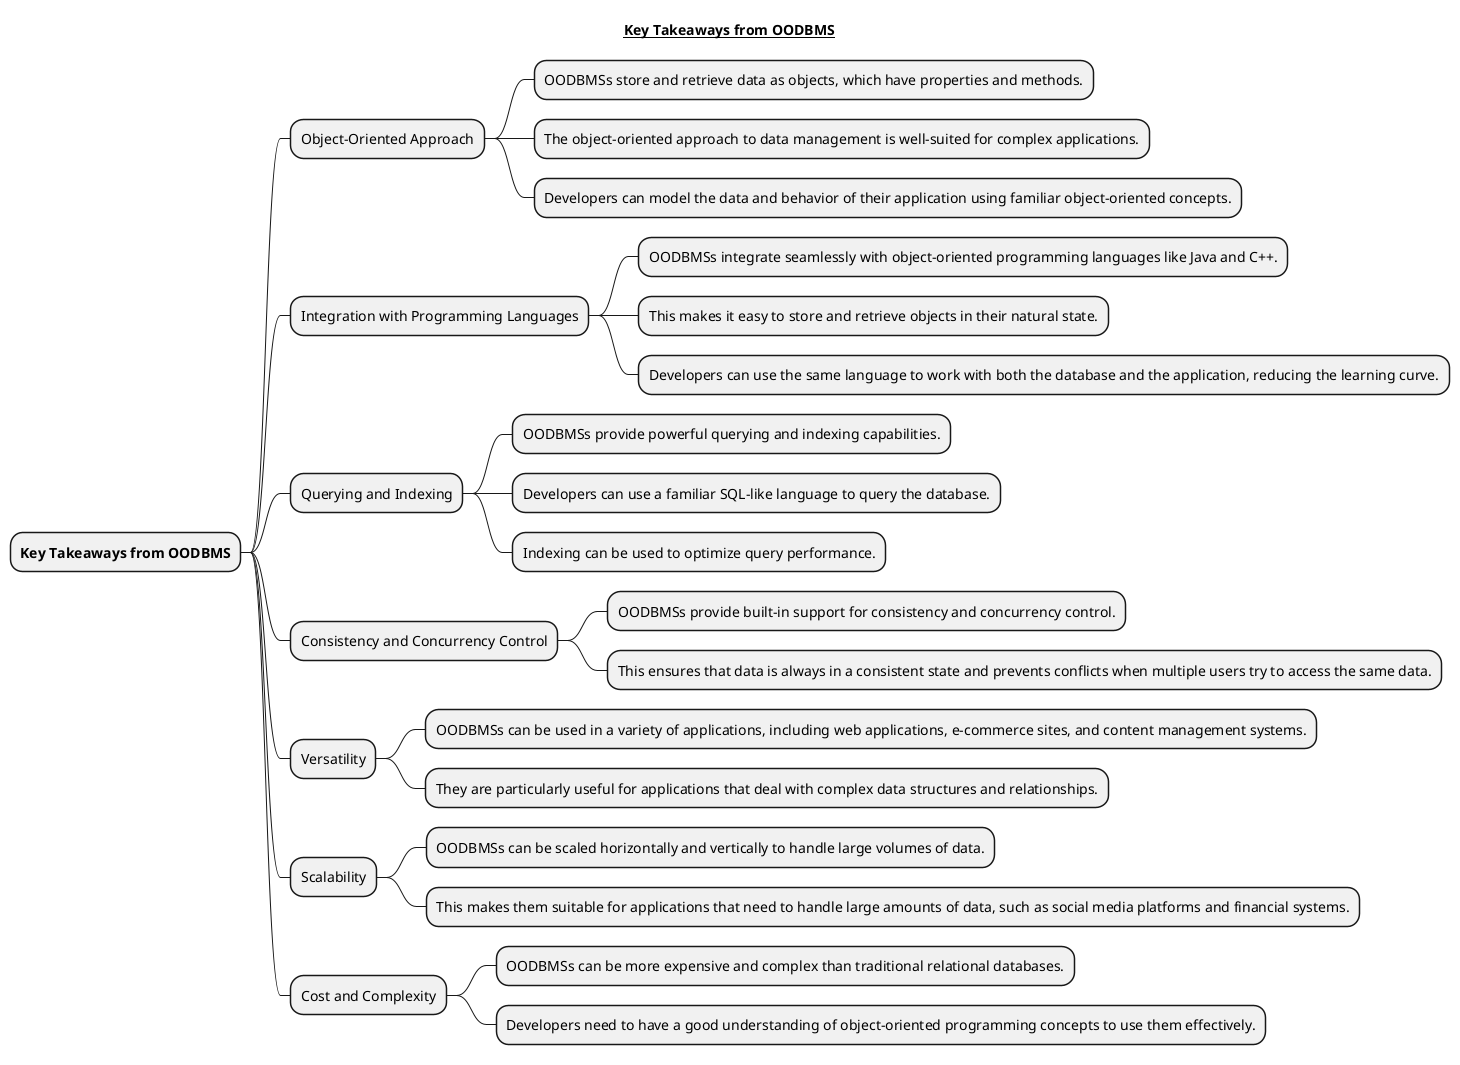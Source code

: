 @startmindmap
title __Key Takeaways from OODBMS__

* **Key Takeaways from OODBMS**
** Object-Oriented Approach
*** OODBMSs store and retrieve data as objects, which have properties and methods.
*** The object-oriented approach to data management is well-suited for complex applications.
*** Developers can model the data and behavior of their application using familiar object-oriented concepts.
** Integration with Programming Languages
*** OODBMSs integrate seamlessly with object-oriented programming languages like Java and C++.
*** This makes it easy to store and retrieve objects in their natural state.
*** Developers can use the same language to work with both the database and the application, reducing the learning curve.
** Querying and Indexing
*** OODBMSs provide powerful querying and indexing capabilities.
*** Developers can use a familiar SQL-like language to query the database.
*** Indexing can be used to optimize query performance.
** Consistency and Concurrency Control
*** OODBMSs provide built-in support for consistency and concurrency control.
*** This ensures that data is always in a consistent state and prevents conflicts when multiple users try to access the same data.
** Versatility
*** OODBMSs can be used in a variety of applications, including web applications, e-commerce sites, and content management systems.
*** They are particularly useful for applications that deal with complex data structures and relationships.
** Scalability
*** OODBMSs can be scaled horizontally and vertically to handle large volumes of data.
*** This makes them suitable for applications that need to handle large amounts of data, such as social media platforms and financial systems.
** Cost and Complexity
*** OODBMSs can be more expensive and complex than traditional relational databases.
*** Developers need to have a good understanding of object-oriented programming concepts to use them effectively.
@endmindmap
